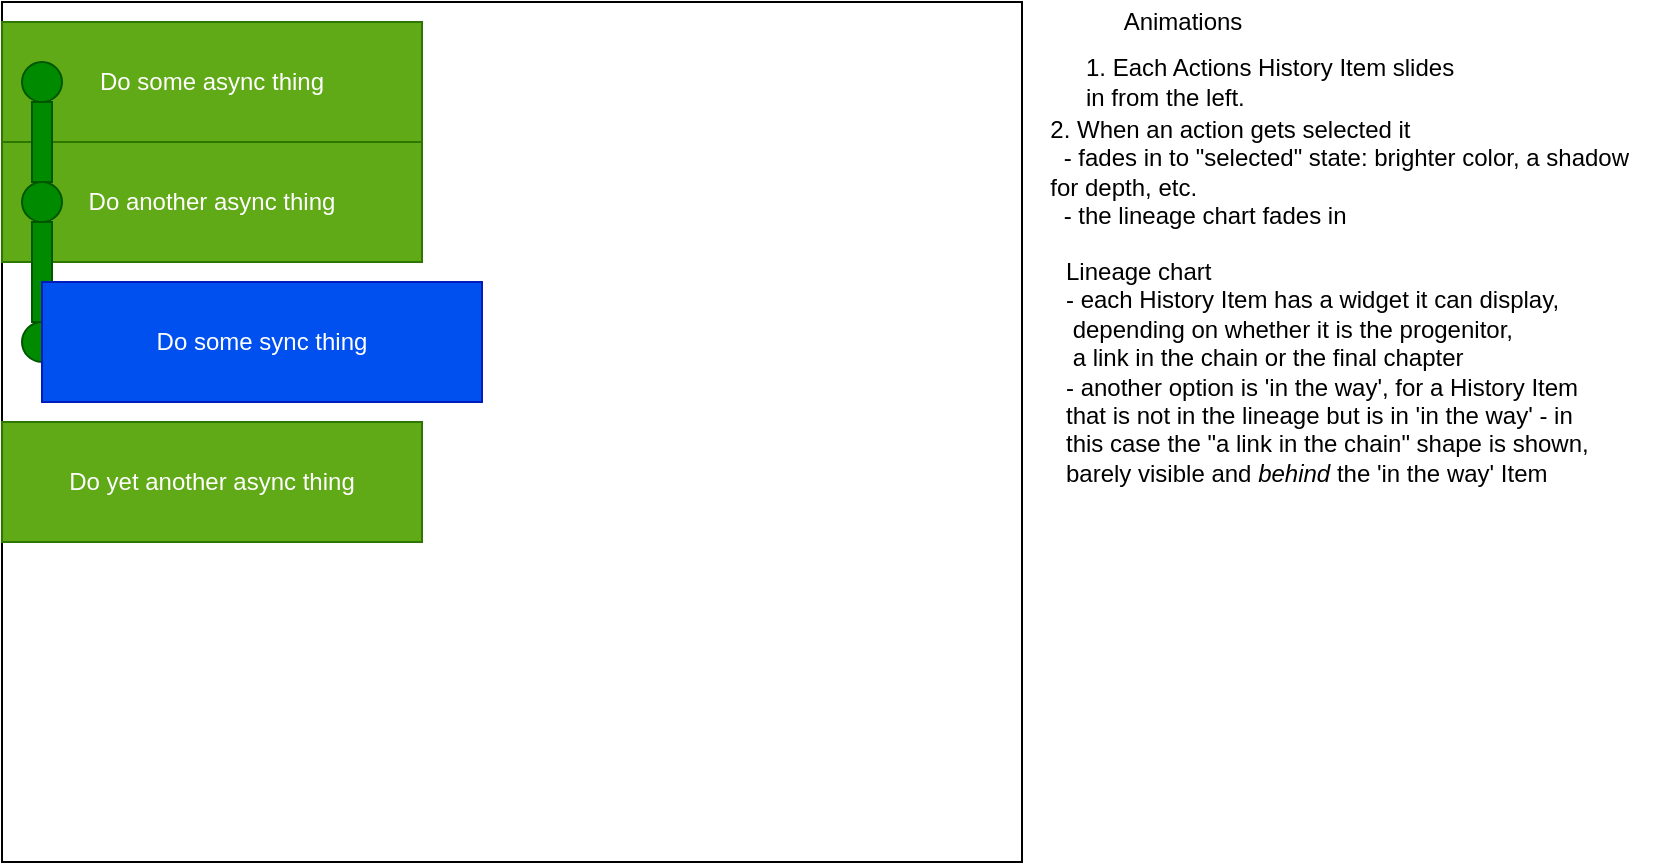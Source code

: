 <mxfile>
    <diagram id="nSgLmtSIgViIBnyG7oIk" name="Wireframes">
        <mxGraphModel dx="706" dy="574" grid="1" gridSize="10" guides="1" tooltips="1" connect="1" arrows="1" fold="1" page="1" pageScale="1" pageWidth="827" pageHeight="1169" math="0" shadow="0">
            <root>
                <mxCell id="0"/>
                <mxCell id="1" parent="0"/>
                <mxCell id="2" value="" style="whiteSpace=wrap;html=1;fontColor=#333333;fillColor=#FFFFFF;" vertex="1" parent="1">
                    <mxGeometry x="20" y="20" width="510" height="430" as="geometry"/>
                </mxCell>
                <mxCell id="3" value="Do another async thing" style="whiteSpace=wrap;html=1;fontColor=#ffffff;fillColor=#60a917;strokeColor=#2D7600;" vertex="1" parent="1">
                    <mxGeometry x="20" y="90" width="210" height="60" as="geometry"/>
                </mxCell>
                <mxCell id="4" value="Do yet another async thing" style="whiteSpace=wrap;html=1;fontColor=#ffffff;fillColor=#60a917;strokeColor=#2D7600;" vertex="1" parent="1">
                    <mxGeometry x="20" y="230" width="210" height="60" as="geometry"/>
                </mxCell>
                <mxCell id="5" value="Do some async thing" style="whiteSpace=wrap;html=1;fontColor=#ffffff;fillColor=#60a917;strokeColor=#2D7600;" vertex="1" parent="1">
                    <mxGeometry x="20" y="30" width="210" height="60" as="geometry"/>
                </mxCell>
                <mxCell id="6" value="" style="ellipse;whiteSpace=wrap;html=1;fontColor=#ffffff;fillColor=#008a00;strokeColor=#005700;" vertex="1" parent="1">
                    <mxGeometry x="30" y="180" width="20" height="20" as="geometry"/>
                </mxCell>
                <mxCell id="7" value="" style="ellipse;whiteSpace=wrap;html=1;fontColor=#ffffff;fillColor=#008a00;strokeColor=#005700;" vertex="1" parent="1">
                    <mxGeometry x="30" y="110" width="20" height="20" as="geometry"/>
                </mxCell>
                <mxCell id="8" value="" style="ellipse;whiteSpace=wrap;html=1;fontColor=#ffffff;fillColor=#008a00;strokeColor=#005700;" vertex="1" parent="1">
                    <mxGeometry x="30" y="50" width="20" height="20" as="geometry"/>
                </mxCell>
                <mxCell id="9" value="" style="whiteSpace=wrap;html=1;fontColor=#ffffff;fillColor=#008a00;strokeColor=#005700;" vertex="1" parent="1">
                    <mxGeometry x="35" y="70" width="10" height="40" as="geometry"/>
                </mxCell>
                <mxCell id="10" value="" style="whiteSpace=wrap;html=1;fontColor=#ffffff;fillColor=#008a00;strokeColor=#005700;" vertex="1" parent="1">
                    <mxGeometry x="35" y="130" width="10" height="50" as="geometry"/>
                </mxCell>
                <mxCell id="11" value="Do some sync thing" style="whiteSpace=wrap;html=1;fontColor=#ffffff;fillColor=#0050ef;strokeColor=#001DBC;" vertex="1" parent="1">
                    <mxGeometry x="40" y="160" width="220" height="60" as="geometry"/>
                </mxCell>
                <mxCell id="12" value="Animations" style="text;html=1;align=center;verticalAlign=middle;resizable=0;points=[];autosize=1;strokeColor=none;fillColor=none;" vertex="1" parent="1">
                    <mxGeometry x="575" y="20" width="70" height="20" as="geometry"/>
                </mxCell>
                <mxCell id="13" value="1. Each Actions History Item slides &lt;br&gt;in from the left." style="text;html=1;align=left;verticalAlign=middle;resizable=0;points=[];autosize=1;strokeColor=none;fillColor=none;" vertex="1" parent="1">
                    <mxGeometry x="560" y="45" width="200" height="30" as="geometry"/>
                </mxCell>
                <mxCell id="14" value="&lt;div style=&quot;text-align: left&quot;&gt;&lt;span&gt;2. When an action gets selected it&amp;nbsp;&lt;/span&gt;&lt;/div&gt;&lt;div style=&quot;text-align: left&quot;&gt;&lt;span&gt;&amp;nbsp; - fades in to&amp;nbsp;&lt;/span&gt;&lt;span&gt;&quot;selected&quot;&amp;nbsp;&lt;/span&gt;&lt;span&gt;state: brighter color, a shadow&amp;nbsp;&lt;/span&gt;&lt;/div&gt;&lt;div style=&quot;text-align: left&quot;&gt;&lt;span&gt;for depth, etc.&lt;/span&gt;&lt;span&gt;&amp;nbsp;&lt;/span&gt;&lt;/div&gt;&lt;div style=&quot;text-align: left&quot;&gt;&lt;span&gt;&amp;nbsp; - the lineage chart fades in&lt;/span&gt;&lt;/div&gt;" style="text;html=1;align=center;verticalAlign=middle;resizable=0;points=[];autosize=1;strokeColor=none;fillColor=none;" vertex="1" parent="1">
                    <mxGeometry x="535" y="75" width="310" height="60" as="geometry"/>
                </mxCell>
                <mxCell id="16" value="Lineage chart&amp;nbsp;&lt;br&gt;- each History Item has a widget it can display,&lt;br&gt;&amp;nbsp;depending on whether it is the progenitor,&lt;br&gt;&amp;nbsp;a link in the chain or the final chapter&lt;br&gt;- another option is 'in the way', for a History Item &lt;br&gt;that is not in the lineage but is in 'in the way' - in &lt;br&gt;this case the &quot;a link in the chain&quot; shape is shown,&lt;br&gt;barely visible and&amp;nbsp;&lt;i&gt;behind&lt;/i&gt; the 'in the way' Item" style="text;html=1;align=left;verticalAlign=middle;resizable=0;points=[];autosize=1;strokeColor=none;fillColor=none;" vertex="1" parent="1">
                    <mxGeometry x="550" y="145" width="280" height="120" as="geometry"/>
                </mxCell>
            </root>
        </mxGraphModel>
    </diagram>
</mxfile>
